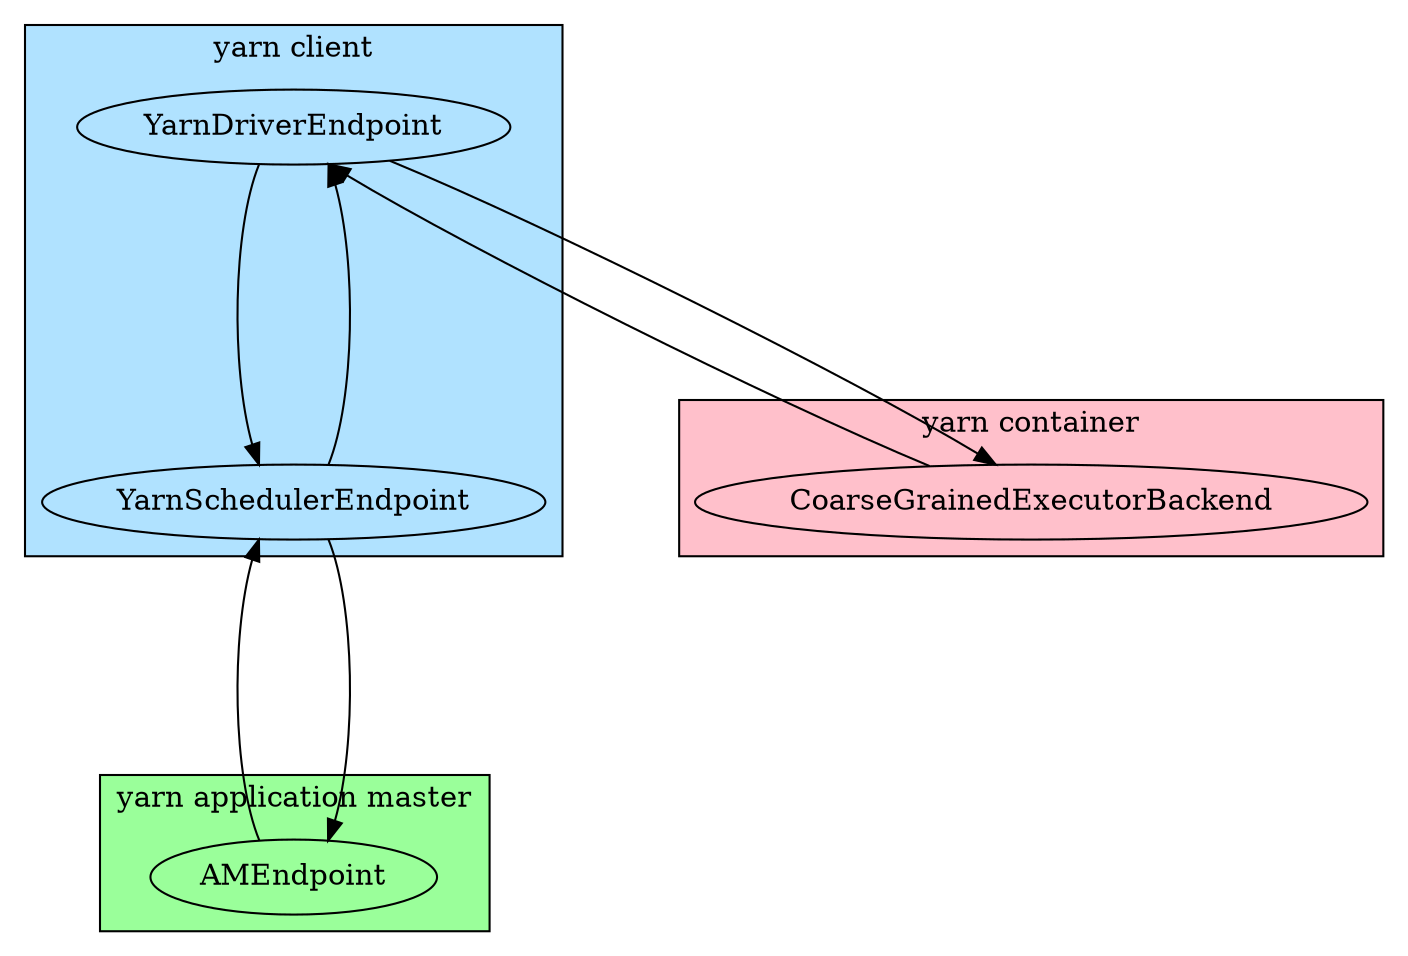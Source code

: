 digraph spark_on_yarn_client {
    nodesep=1;
    ranksep=2;
    
    subgraph cluster_yarn_client {
        bgcolor=lightskyblue1;
        label = "yarn client";
        YarnDriverEndpoint;
        YarnSchedulerEndpoint;
    };

    subgraph cluster_yarn_applicationmaster {
        bgcolor=palegreen1;
        label = "yarn application master";
        AMEndpoint;
    };

    subgraph cluster_yarn_container {
        bgcolor=pink;
        label = "yarn container";
        CoarseGrainedExecutorBackend;
    };

    YarnDriverEndpoint -> YarnSchedulerEndpoint;
    YarnSchedulerEndpoint -> YarnDriverEndpoint;

    YarnSchedulerEndpoint -> AMEndpoint;
    AMEndpoint -> YarnSchedulerEndpoint;

    YarnDriverEndpoint -> CoarseGrainedExecutorBackend;
    CoarseGrainedExecutorBackend -> YarnDriverEndpoint;
}
